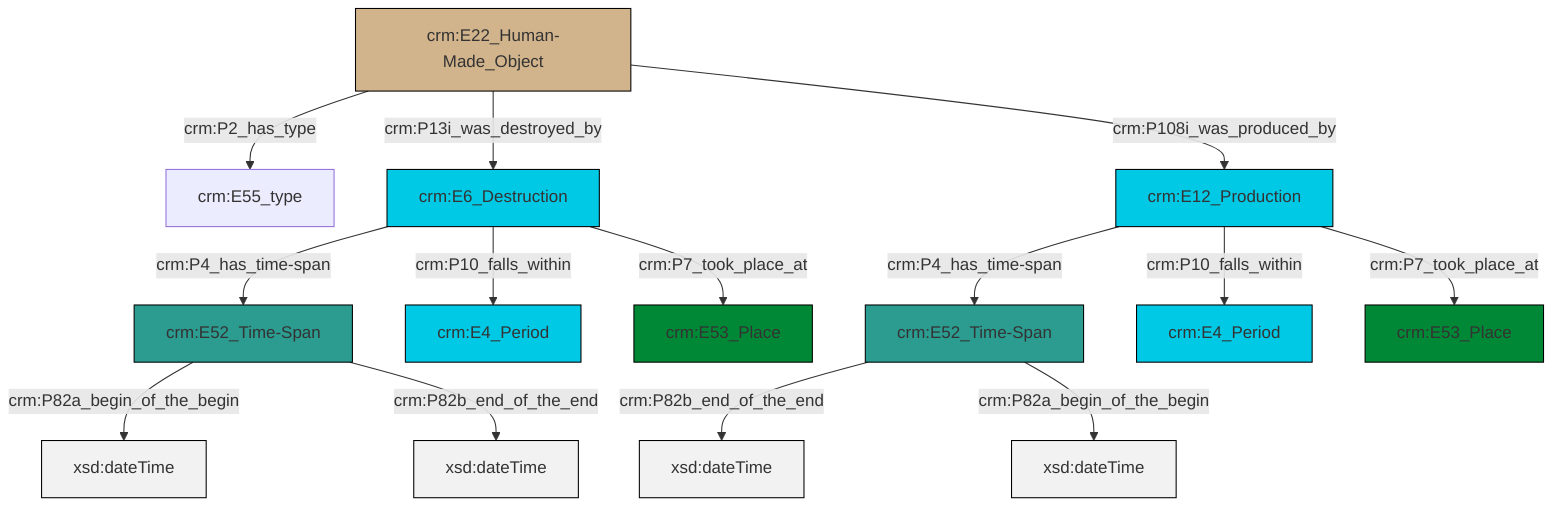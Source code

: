 graph TD
classDef Literal fill:#f2f2f2,stroke:#000000;
classDef CRM_Entity fill:#FFFFFF,stroke:#000000;
classDef Temporal_Entity fill:#00C9E6, stroke:#000000;
classDef Type fill:#E18312, stroke:#000000;
classDef Time-Span fill:#2C9C91, stroke:#000000;
classDef Appellation fill:#FFEB7F, stroke:#000000;
classDef Place fill:#008836, stroke:#000000;
classDef Persistent_Item fill:#B266B2, stroke:#000000;
classDef Conceptual_Object fill:#FFD700, stroke:#000000;
classDef Physical_Thing fill:#D2B48C, stroke:#000000;
classDef Actor fill:#f58aad, stroke:#000000;
classDef PC_Classes fill:#4ce600, stroke:#000000;
classDef Multi fill:#cccccc,stroke:#000000;

4["crm:E6_Destruction"]:::Temporal_Entity -->|crm:P4_has_time-span| 5["crm:E52_Time-Span"]:::Time-Span
6["crm:E22_Human-Made_Object"]:::Physical_Thing -->|crm:P2_has_type| 7["crm:E55_type"]:::Default
6["crm:E22_Human-Made_Object"]:::Physical_Thing -->|crm:P13i_was_destroyed_by| 4["crm:E6_Destruction"]:::Temporal_Entity
9["crm:E52_Time-Span"]:::Time-Span -->|crm:P82b_end_of_the_end| 10[xsd:dateTime]:::Literal
4["crm:E6_Destruction"]:::Temporal_Entity -->|crm:P10_falls_within| 14["crm:E4_Period"]:::Temporal_Entity
4["crm:E6_Destruction"]:::Temporal_Entity -->|crm:P7_took_place_at| 11["crm:E53_Place"]:::Place
5["crm:E52_Time-Span"]:::Time-Span -->|crm:P82a_begin_of_the_begin| 15[xsd:dateTime]:::Literal
5["crm:E52_Time-Span"]:::Time-Span -->|crm:P82b_end_of_the_end| 16[xsd:dateTime]:::Literal
6["crm:E22_Human-Made_Object"]:::Physical_Thing -->|crm:P108i_was_produced_by| 17["crm:E12_Production"]:::Temporal_Entity
17["crm:E12_Production"]:::Temporal_Entity -->|crm:P4_has_time-span| 9["crm:E52_Time-Span"]:::Time-Span
17["crm:E12_Production"]:::Temporal_Entity -->|crm:P10_falls_within| 2["crm:E4_Period"]:::Temporal_Entity
17["crm:E12_Production"]:::Temporal_Entity -->|crm:P7_took_place_at| 0["crm:E53_Place"]:::Place
9["crm:E52_Time-Span"]:::Time-Span -->|crm:P82a_begin_of_the_begin| 23[xsd:dateTime]:::Literal